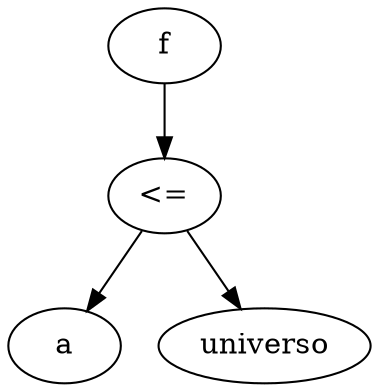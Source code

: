 digraph {
x55c4ff0f38f0 -> x55c4ff0f3730
x55c4ff0f3730 -> x55c4ff0f37a0
x55c4ff0f3730 -> x55c4ff0f36c0
x55c4ff0f38f0 [label="f"];
x55c4ff0f3730 [label="<="];
x55c4ff0f37a0 [label="a"];
x55c4ff0f36c0 [label="universo"];
}
